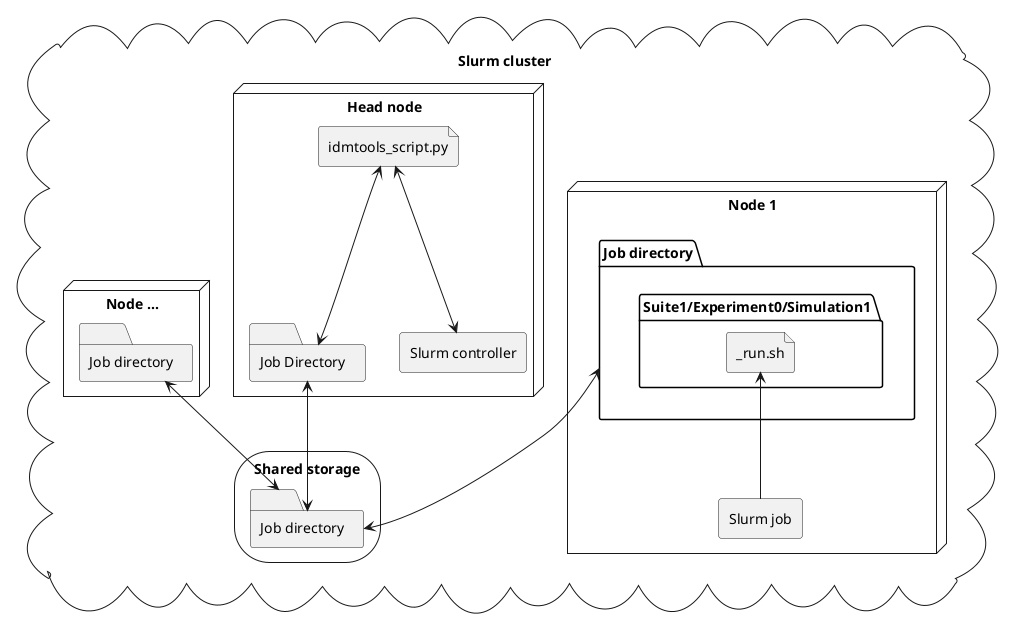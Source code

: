 @startuml

cloud "Slurm cluster" {
  storage "Shared storage" as shared {
    folder "Job directory" as job0
  }
  node "Head node" {
    folder "Job Directory" as job1

    agent "Slurm controller" as sctl
    file "idmtools_script.py" as user_script
    user_script <--> job1
    user_script <--> sctl
  }
  node "Node 1" {
    folder "Job directory" as job2 {
      folder "Suite1/Experiment0/Simulation1" as jfolder {
        file "_run.sh" as jshell
      }
    }
    agent "Slurm job" as sj
    jshell <-- sj
  }
  node "Node ..." {
    folder "Job directory" as job3
  }
  job1 <--> job0
  job2 <--> job0
  job3 <--> job0
}


@enduml